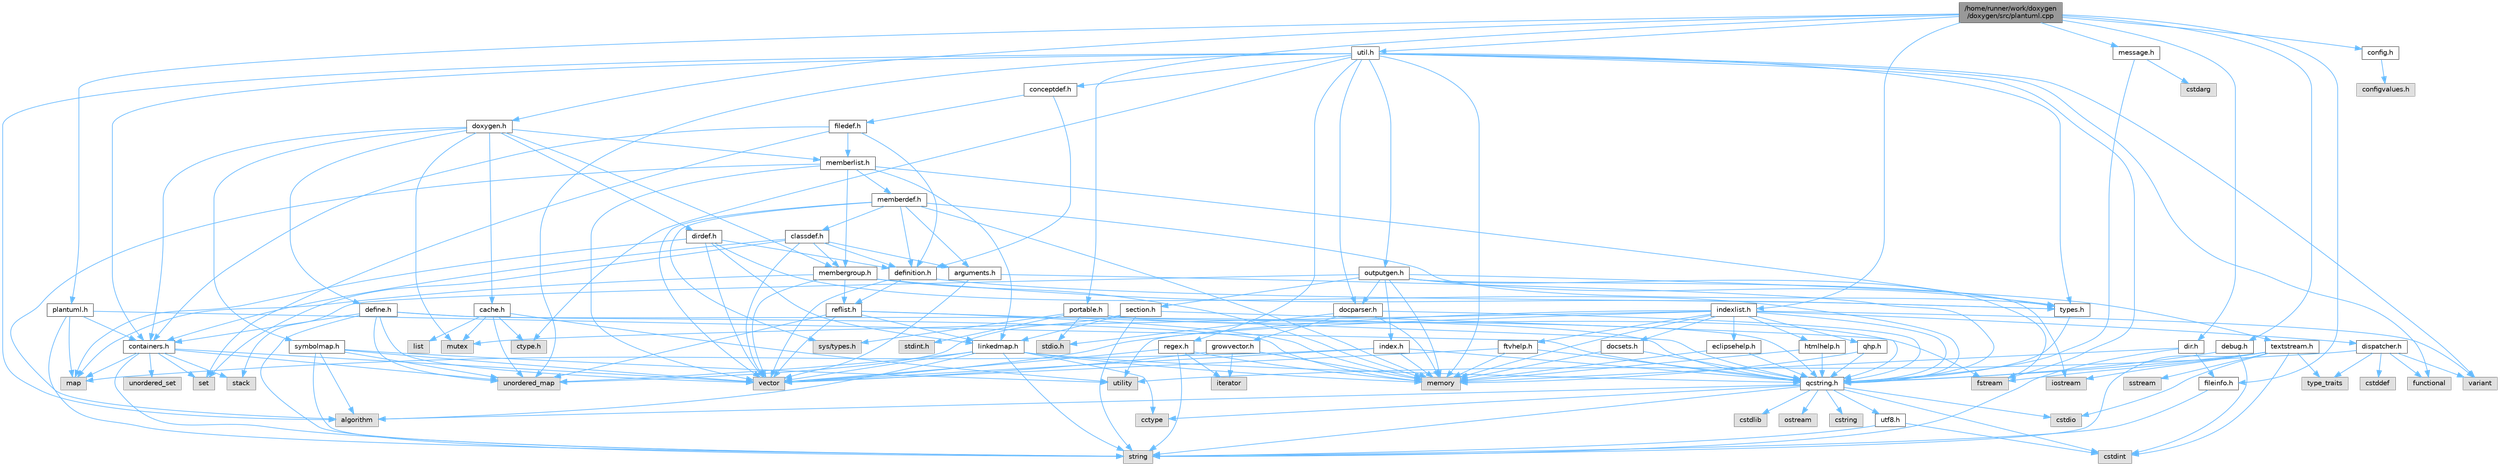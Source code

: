 digraph "/home/runner/work/doxygen/doxygen/src/plantuml.cpp"
{
 // INTERACTIVE_SVG=YES
 // LATEX_PDF_SIZE
  bgcolor="transparent";
  edge [fontname=Helvetica,fontsize=10,labelfontname=Helvetica,labelfontsize=10];
  node [fontname=Helvetica,fontsize=10,shape=box,height=0.2,width=0.4];
  Node1 [id="Node000001",label="/home/runner/work/doxygen\l/doxygen/src/plantuml.cpp",height=0.2,width=0.4,color="gray40", fillcolor="grey60", style="filled", fontcolor="black",tooltip=" "];
  Node1 -> Node2 [id="edge1_Node000001_Node000002",color="steelblue1",style="solid",tooltip=" "];
  Node2 [id="Node000002",label="plantuml.h",height=0.2,width=0.4,color="grey40", fillcolor="white", style="filled",URL="$d3/dde/plantuml_8h.html",tooltip=" "];
  Node2 -> Node3 [id="edge2_Node000002_Node000003",color="steelblue1",style="solid",tooltip=" "];
  Node3 [id="Node000003",label="map",height=0.2,width=0.4,color="grey60", fillcolor="#E0E0E0", style="filled",tooltip=" "];
  Node2 -> Node4 [id="edge3_Node000002_Node000004",color="steelblue1",style="solid",tooltip=" "];
  Node4 [id="Node000004",label="string",height=0.2,width=0.4,color="grey60", fillcolor="#E0E0E0", style="filled",tooltip=" "];
  Node2 -> Node5 [id="edge4_Node000002_Node000005",color="steelblue1",style="solid",tooltip=" "];
  Node5 [id="Node000005",label="containers.h",height=0.2,width=0.4,color="grey40", fillcolor="white", style="filled",URL="$d5/d75/containers_8h.html",tooltip=" "];
  Node5 -> Node6 [id="edge5_Node000005_Node000006",color="steelblue1",style="solid",tooltip=" "];
  Node6 [id="Node000006",label="vector",height=0.2,width=0.4,color="grey60", fillcolor="#E0E0E0", style="filled",tooltip=" "];
  Node5 -> Node4 [id="edge6_Node000005_Node000004",color="steelblue1",style="solid",tooltip=" "];
  Node5 -> Node7 [id="edge7_Node000005_Node000007",color="steelblue1",style="solid",tooltip=" "];
  Node7 [id="Node000007",label="set",height=0.2,width=0.4,color="grey60", fillcolor="#E0E0E0", style="filled",tooltip=" "];
  Node5 -> Node3 [id="edge8_Node000005_Node000003",color="steelblue1",style="solid",tooltip=" "];
  Node5 -> Node8 [id="edge9_Node000005_Node000008",color="steelblue1",style="solid",tooltip=" "];
  Node8 [id="Node000008",label="unordered_set",height=0.2,width=0.4,color="grey60", fillcolor="#E0E0E0", style="filled",tooltip=" "];
  Node5 -> Node9 [id="edge10_Node000005_Node000009",color="steelblue1",style="solid",tooltip=" "];
  Node9 [id="Node000009",label="unordered_map",height=0.2,width=0.4,color="grey60", fillcolor="#E0E0E0", style="filled",tooltip=" "];
  Node5 -> Node10 [id="edge11_Node000005_Node000010",color="steelblue1",style="solid",tooltip=" "];
  Node10 [id="Node000010",label="stack",height=0.2,width=0.4,color="grey60", fillcolor="#E0E0E0", style="filled",tooltip=" "];
  Node2 -> Node11 [id="edge12_Node000002_Node000011",color="steelblue1",style="solid",tooltip=" "];
  Node11 [id="Node000011",label="qcstring.h",height=0.2,width=0.4,color="grey40", fillcolor="white", style="filled",URL="$d7/d5c/qcstring_8h.html",tooltip=" "];
  Node11 -> Node4 [id="edge13_Node000011_Node000004",color="steelblue1",style="solid",tooltip=" "];
  Node11 -> Node12 [id="edge14_Node000011_Node000012",color="steelblue1",style="solid",tooltip=" "];
  Node12 [id="Node000012",label="algorithm",height=0.2,width=0.4,color="grey60", fillcolor="#E0E0E0", style="filled",tooltip=" "];
  Node11 -> Node13 [id="edge15_Node000011_Node000013",color="steelblue1",style="solid",tooltip=" "];
  Node13 [id="Node000013",label="cctype",height=0.2,width=0.4,color="grey60", fillcolor="#E0E0E0", style="filled",tooltip=" "];
  Node11 -> Node14 [id="edge16_Node000011_Node000014",color="steelblue1",style="solid",tooltip=" "];
  Node14 [id="Node000014",label="cstring",height=0.2,width=0.4,color="grey60", fillcolor="#E0E0E0", style="filled",tooltip=" "];
  Node11 -> Node15 [id="edge17_Node000011_Node000015",color="steelblue1",style="solid",tooltip=" "];
  Node15 [id="Node000015",label="cstdio",height=0.2,width=0.4,color="grey60", fillcolor="#E0E0E0", style="filled",tooltip=" "];
  Node11 -> Node16 [id="edge18_Node000011_Node000016",color="steelblue1",style="solid",tooltip=" "];
  Node16 [id="Node000016",label="cstdlib",height=0.2,width=0.4,color="grey60", fillcolor="#E0E0E0", style="filled",tooltip=" "];
  Node11 -> Node17 [id="edge19_Node000011_Node000017",color="steelblue1",style="solid",tooltip=" "];
  Node17 [id="Node000017",label="cstdint",height=0.2,width=0.4,color="grey60", fillcolor="#E0E0E0", style="filled",tooltip=" "];
  Node11 -> Node18 [id="edge20_Node000011_Node000018",color="steelblue1",style="solid",tooltip=" "];
  Node18 [id="Node000018",label="ostream",height=0.2,width=0.4,color="grey60", fillcolor="#E0E0E0", style="filled",tooltip=" "];
  Node11 -> Node19 [id="edge21_Node000011_Node000019",color="steelblue1",style="solid",tooltip=" "];
  Node19 [id="Node000019",label="utf8.h",height=0.2,width=0.4,color="grey40", fillcolor="white", style="filled",URL="$db/d7c/utf8_8h.html",tooltip="Various UTF8 related helper functions."];
  Node19 -> Node17 [id="edge22_Node000019_Node000017",color="steelblue1",style="solid",tooltip=" "];
  Node19 -> Node4 [id="edge23_Node000019_Node000004",color="steelblue1",style="solid",tooltip=" "];
  Node1 -> Node20 [id="edge24_Node000001_Node000020",color="steelblue1",style="solid",tooltip=" "];
  Node20 [id="Node000020",label="util.h",height=0.2,width=0.4,color="grey40", fillcolor="white", style="filled",URL="$d8/d3c/util_8h.html",tooltip="A bunch of utility functions."];
  Node20 -> Node21 [id="edge25_Node000020_Node000021",color="steelblue1",style="solid",tooltip=" "];
  Node21 [id="Node000021",label="memory",height=0.2,width=0.4,color="grey60", fillcolor="#E0E0E0", style="filled",tooltip=" "];
  Node20 -> Node9 [id="edge26_Node000020_Node000009",color="steelblue1",style="solid",tooltip=" "];
  Node20 -> Node12 [id="edge27_Node000020_Node000012",color="steelblue1",style="solid",tooltip=" "];
  Node20 -> Node22 [id="edge28_Node000020_Node000022",color="steelblue1",style="solid",tooltip=" "];
  Node22 [id="Node000022",label="functional",height=0.2,width=0.4,color="grey60", fillcolor="#E0E0E0", style="filled",tooltip=" "];
  Node20 -> Node23 [id="edge29_Node000020_Node000023",color="steelblue1",style="solid",tooltip=" "];
  Node23 [id="Node000023",label="fstream",height=0.2,width=0.4,color="grey60", fillcolor="#E0E0E0", style="filled",tooltip=" "];
  Node20 -> Node24 [id="edge30_Node000020_Node000024",color="steelblue1",style="solid",tooltip=" "];
  Node24 [id="Node000024",label="variant",height=0.2,width=0.4,color="grey60", fillcolor="#E0E0E0", style="filled",tooltip=" "];
  Node20 -> Node25 [id="edge31_Node000020_Node000025",color="steelblue1",style="solid",tooltip=" "];
  Node25 [id="Node000025",label="ctype.h",height=0.2,width=0.4,color="grey60", fillcolor="#E0E0E0", style="filled",tooltip=" "];
  Node20 -> Node26 [id="edge32_Node000020_Node000026",color="steelblue1",style="solid",tooltip=" "];
  Node26 [id="Node000026",label="types.h",height=0.2,width=0.4,color="grey40", fillcolor="white", style="filled",URL="$d9/d49/types_8h.html",tooltip="This file contains a number of basic enums and types."];
  Node26 -> Node11 [id="edge33_Node000026_Node000011",color="steelblue1",style="solid",tooltip=" "];
  Node20 -> Node27 [id="edge34_Node000020_Node000027",color="steelblue1",style="solid",tooltip=" "];
  Node27 [id="Node000027",label="docparser.h",height=0.2,width=0.4,color="grey40", fillcolor="white", style="filled",URL="$de/d9c/docparser_8h.html",tooltip=" "];
  Node27 -> Node28 [id="edge35_Node000027_Node000028",color="steelblue1",style="solid",tooltip=" "];
  Node28 [id="Node000028",label="stdio.h",height=0.2,width=0.4,color="grey60", fillcolor="#E0E0E0", style="filled",tooltip=" "];
  Node27 -> Node21 [id="edge36_Node000027_Node000021",color="steelblue1",style="solid",tooltip=" "];
  Node27 -> Node11 [id="edge37_Node000027_Node000011",color="steelblue1",style="solid",tooltip=" "];
  Node27 -> Node29 [id="edge38_Node000027_Node000029",color="steelblue1",style="solid",tooltip=" "];
  Node29 [id="Node000029",label="growvector.h",height=0.2,width=0.4,color="grey40", fillcolor="white", style="filled",URL="$d7/d50/growvector_8h.html",tooltip=" "];
  Node29 -> Node6 [id="edge39_Node000029_Node000006",color="steelblue1",style="solid",tooltip=" "];
  Node29 -> Node21 [id="edge40_Node000029_Node000021",color="steelblue1",style="solid",tooltip=" "];
  Node29 -> Node30 [id="edge41_Node000029_Node000030",color="steelblue1",style="solid",tooltip=" "];
  Node30 [id="Node000030",label="iterator",height=0.2,width=0.4,color="grey60", fillcolor="#E0E0E0", style="filled",tooltip=" "];
  Node20 -> Node5 [id="edge42_Node000020_Node000005",color="steelblue1",style="solid",tooltip=" "];
  Node20 -> Node31 [id="edge43_Node000020_Node000031",color="steelblue1",style="solid",tooltip=" "];
  Node31 [id="Node000031",label="outputgen.h",height=0.2,width=0.4,color="grey40", fillcolor="white", style="filled",URL="$df/d06/outputgen_8h.html",tooltip=" "];
  Node31 -> Node21 [id="edge44_Node000031_Node000021",color="steelblue1",style="solid",tooltip=" "];
  Node31 -> Node10 [id="edge45_Node000031_Node000010",color="steelblue1",style="solid",tooltip=" "];
  Node31 -> Node32 [id="edge46_Node000031_Node000032",color="steelblue1",style="solid",tooltip=" "];
  Node32 [id="Node000032",label="iostream",height=0.2,width=0.4,color="grey60", fillcolor="#E0E0E0", style="filled",tooltip=" "];
  Node31 -> Node23 [id="edge47_Node000031_Node000023",color="steelblue1",style="solid",tooltip=" "];
  Node31 -> Node26 [id="edge48_Node000031_Node000026",color="steelblue1",style="solid",tooltip=" "];
  Node31 -> Node33 [id="edge49_Node000031_Node000033",color="steelblue1",style="solid",tooltip=" "];
  Node33 [id="Node000033",label="index.h",height=0.2,width=0.4,color="grey40", fillcolor="white", style="filled",URL="$d1/db5/index_8h.html",tooltip=" "];
  Node33 -> Node21 [id="edge50_Node000033_Node000021",color="steelblue1",style="solid",tooltip=" "];
  Node33 -> Node6 [id="edge51_Node000033_Node000006",color="steelblue1",style="solid",tooltip=" "];
  Node33 -> Node3 [id="edge52_Node000033_Node000003",color="steelblue1",style="solid",tooltip=" "];
  Node33 -> Node11 [id="edge53_Node000033_Node000011",color="steelblue1",style="solid",tooltip=" "];
  Node31 -> Node34 [id="edge54_Node000031_Node000034",color="steelblue1",style="solid",tooltip=" "];
  Node34 [id="Node000034",label="section.h",height=0.2,width=0.4,color="grey40", fillcolor="white", style="filled",URL="$d1/d2a/section_8h.html",tooltip=" "];
  Node34 -> Node4 [id="edge55_Node000034_Node000004",color="steelblue1",style="solid",tooltip=" "];
  Node34 -> Node9 [id="edge56_Node000034_Node000009",color="steelblue1",style="solid",tooltip=" "];
  Node34 -> Node11 [id="edge57_Node000034_Node000011",color="steelblue1",style="solid",tooltip=" "];
  Node34 -> Node35 [id="edge58_Node000034_Node000035",color="steelblue1",style="solid",tooltip=" "];
  Node35 [id="Node000035",label="linkedmap.h",height=0.2,width=0.4,color="grey40", fillcolor="white", style="filled",URL="$da/de1/linkedmap_8h.html",tooltip=" "];
  Node35 -> Node9 [id="edge59_Node000035_Node000009",color="steelblue1",style="solid",tooltip=" "];
  Node35 -> Node6 [id="edge60_Node000035_Node000006",color="steelblue1",style="solid",tooltip=" "];
  Node35 -> Node21 [id="edge61_Node000035_Node000021",color="steelblue1",style="solid",tooltip=" "];
  Node35 -> Node4 [id="edge62_Node000035_Node000004",color="steelblue1",style="solid",tooltip=" "];
  Node35 -> Node12 [id="edge63_Node000035_Node000012",color="steelblue1",style="solid",tooltip=" "];
  Node35 -> Node13 [id="edge64_Node000035_Node000013",color="steelblue1",style="solid",tooltip=" "];
  Node35 -> Node11 [id="edge65_Node000035_Node000011",color="steelblue1",style="solid",tooltip=" "];
  Node31 -> Node36 [id="edge66_Node000031_Node000036",color="steelblue1",style="solid",tooltip=" "];
  Node36 [id="Node000036",label="textstream.h",height=0.2,width=0.4,color="grey40", fillcolor="white", style="filled",URL="$d4/d7d/textstream_8h.html",tooltip=" "];
  Node36 -> Node4 [id="edge67_Node000036_Node000004",color="steelblue1",style="solid",tooltip=" "];
  Node36 -> Node32 [id="edge68_Node000036_Node000032",color="steelblue1",style="solid",tooltip=" "];
  Node36 -> Node37 [id="edge69_Node000036_Node000037",color="steelblue1",style="solid",tooltip=" "];
  Node37 [id="Node000037",label="sstream",height=0.2,width=0.4,color="grey60", fillcolor="#E0E0E0", style="filled",tooltip=" "];
  Node36 -> Node17 [id="edge70_Node000036_Node000017",color="steelblue1",style="solid",tooltip=" "];
  Node36 -> Node15 [id="edge71_Node000036_Node000015",color="steelblue1",style="solid",tooltip=" "];
  Node36 -> Node23 [id="edge72_Node000036_Node000023",color="steelblue1",style="solid",tooltip=" "];
  Node36 -> Node38 [id="edge73_Node000036_Node000038",color="steelblue1",style="solid",tooltip=" "];
  Node38 [id="Node000038",label="type_traits",height=0.2,width=0.4,color="grey60", fillcolor="#E0E0E0", style="filled",tooltip=" "];
  Node36 -> Node11 [id="edge74_Node000036_Node000011",color="steelblue1",style="solid",tooltip=" "];
  Node31 -> Node27 [id="edge75_Node000031_Node000027",color="steelblue1",style="solid",tooltip=" "];
  Node20 -> Node39 [id="edge76_Node000020_Node000039",color="steelblue1",style="solid",tooltip=" "];
  Node39 [id="Node000039",label="regex.h",height=0.2,width=0.4,color="grey40", fillcolor="white", style="filled",URL="$d1/d21/regex_8h.html",tooltip=" "];
  Node39 -> Node21 [id="edge77_Node000039_Node000021",color="steelblue1",style="solid",tooltip=" "];
  Node39 -> Node4 [id="edge78_Node000039_Node000004",color="steelblue1",style="solid",tooltip=" "];
  Node39 -> Node6 [id="edge79_Node000039_Node000006",color="steelblue1",style="solid",tooltip=" "];
  Node39 -> Node30 [id="edge80_Node000039_Node000030",color="steelblue1",style="solid",tooltip=" "];
  Node20 -> Node40 [id="edge81_Node000020_Node000040",color="steelblue1",style="solid",tooltip=" "];
  Node40 [id="Node000040",label="conceptdef.h",height=0.2,width=0.4,color="grey40", fillcolor="white", style="filled",URL="$da/df1/conceptdef_8h.html",tooltip=" "];
  Node40 -> Node41 [id="edge82_Node000040_Node000041",color="steelblue1",style="solid",tooltip=" "];
  Node41 [id="Node000041",label="definition.h",height=0.2,width=0.4,color="grey40", fillcolor="white", style="filled",URL="$df/da1/definition_8h.html",tooltip=" "];
  Node41 -> Node6 [id="edge83_Node000041_Node000006",color="steelblue1",style="solid",tooltip=" "];
  Node41 -> Node26 [id="edge84_Node000041_Node000026",color="steelblue1",style="solid",tooltip=" "];
  Node41 -> Node42 [id="edge85_Node000041_Node000042",color="steelblue1",style="solid",tooltip=" "];
  Node42 [id="Node000042",label="reflist.h",height=0.2,width=0.4,color="grey40", fillcolor="white", style="filled",URL="$d1/d02/reflist_8h.html",tooltip=" "];
  Node42 -> Node6 [id="edge86_Node000042_Node000006",color="steelblue1",style="solid",tooltip=" "];
  Node42 -> Node9 [id="edge87_Node000042_Node000009",color="steelblue1",style="solid",tooltip=" "];
  Node42 -> Node21 [id="edge88_Node000042_Node000021",color="steelblue1",style="solid",tooltip=" "];
  Node42 -> Node11 [id="edge89_Node000042_Node000011",color="steelblue1",style="solid",tooltip=" "];
  Node42 -> Node35 [id="edge90_Node000042_Node000035",color="steelblue1",style="solid",tooltip=" "];
  Node40 -> Node43 [id="edge91_Node000040_Node000043",color="steelblue1",style="solid",tooltip=" "];
  Node43 [id="Node000043",label="filedef.h",height=0.2,width=0.4,color="grey40", fillcolor="white", style="filled",URL="$d4/d3a/filedef_8h.html",tooltip=" "];
  Node43 -> Node7 [id="edge92_Node000043_Node000007",color="steelblue1",style="solid",tooltip=" "];
  Node43 -> Node41 [id="edge93_Node000043_Node000041",color="steelblue1",style="solid",tooltip=" "];
  Node43 -> Node44 [id="edge94_Node000043_Node000044",color="steelblue1",style="solid",tooltip=" "];
  Node44 [id="Node000044",label="memberlist.h",height=0.2,width=0.4,color="grey40", fillcolor="white", style="filled",URL="$dd/d78/memberlist_8h.html",tooltip=" "];
  Node44 -> Node6 [id="edge95_Node000044_Node000006",color="steelblue1",style="solid",tooltip=" "];
  Node44 -> Node12 [id="edge96_Node000044_Node000012",color="steelblue1",style="solid",tooltip=" "];
  Node44 -> Node45 [id="edge97_Node000044_Node000045",color="steelblue1",style="solid",tooltip=" "];
  Node45 [id="Node000045",label="memberdef.h",height=0.2,width=0.4,color="grey40", fillcolor="white", style="filled",URL="$d4/d46/memberdef_8h.html",tooltip=" "];
  Node45 -> Node6 [id="edge98_Node000045_Node000006",color="steelblue1",style="solid",tooltip=" "];
  Node45 -> Node21 [id="edge99_Node000045_Node000021",color="steelblue1",style="solid",tooltip=" "];
  Node45 -> Node46 [id="edge100_Node000045_Node000046",color="steelblue1",style="solid",tooltip=" "];
  Node46 [id="Node000046",label="sys/types.h",height=0.2,width=0.4,color="grey60", fillcolor="#E0E0E0", style="filled",tooltip=" "];
  Node45 -> Node26 [id="edge101_Node000045_Node000026",color="steelblue1",style="solid",tooltip=" "];
  Node45 -> Node41 [id="edge102_Node000045_Node000041",color="steelblue1",style="solid",tooltip=" "];
  Node45 -> Node47 [id="edge103_Node000045_Node000047",color="steelblue1",style="solid",tooltip=" "];
  Node47 [id="Node000047",label="arguments.h",height=0.2,width=0.4,color="grey40", fillcolor="white", style="filled",URL="$df/d9b/arguments_8h.html",tooltip=" "];
  Node47 -> Node6 [id="edge104_Node000047_Node000006",color="steelblue1",style="solid",tooltip=" "];
  Node47 -> Node11 [id="edge105_Node000047_Node000011",color="steelblue1",style="solid",tooltip=" "];
  Node45 -> Node48 [id="edge106_Node000045_Node000048",color="steelblue1",style="solid",tooltip=" "];
  Node48 [id="Node000048",label="classdef.h",height=0.2,width=0.4,color="grey40", fillcolor="white", style="filled",URL="$d1/da6/classdef_8h.html",tooltip=" "];
  Node48 -> Node6 [id="edge107_Node000048_Node000006",color="steelblue1",style="solid",tooltip=" "];
  Node48 -> Node7 [id="edge108_Node000048_Node000007",color="steelblue1",style="solid",tooltip=" "];
  Node48 -> Node5 [id="edge109_Node000048_Node000005",color="steelblue1",style="solid",tooltip=" "];
  Node48 -> Node41 [id="edge110_Node000048_Node000041",color="steelblue1",style="solid",tooltip=" "];
  Node48 -> Node47 [id="edge111_Node000048_Node000047",color="steelblue1",style="solid",tooltip=" "];
  Node48 -> Node49 [id="edge112_Node000048_Node000049",color="steelblue1",style="solid",tooltip=" "];
  Node49 [id="Node000049",label="membergroup.h",height=0.2,width=0.4,color="grey40", fillcolor="white", style="filled",URL="$d9/d11/membergroup_8h.html",tooltip=" "];
  Node49 -> Node6 [id="edge113_Node000049_Node000006",color="steelblue1",style="solid",tooltip=" "];
  Node49 -> Node3 [id="edge114_Node000049_Node000003",color="steelblue1",style="solid",tooltip=" "];
  Node49 -> Node21 [id="edge115_Node000049_Node000021",color="steelblue1",style="solid",tooltip=" "];
  Node49 -> Node26 [id="edge116_Node000049_Node000026",color="steelblue1",style="solid",tooltip=" "];
  Node49 -> Node42 [id="edge117_Node000049_Node000042",color="steelblue1",style="solid",tooltip=" "];
  Node44 -> Node35 [id="edge118_Node000044_Node000035",color="steelblue1",style="solid",tooltip=" "];
  Node44 -> Node26 [id="edge119_Node000044_Node000026",color="steelblue1",style="solid",tooltip=" "];
  Node44 -> Node49 [id="edge120_Node000044_Node000049",color="steelblue1",style="solid",tooltip=" "];
  Node43 -> Node5 [id="edge121_Node000043_Node000005",color="steelblue1",style="solid",tooltip=" "];
  Node1 -> Node50 [id="edge122_Node000001_Node000050",color="steelblue1",style="solid",tooltip=" "];
  Node50 [id="Node000050",label="portable.h",height=0.2,width=0.4,color="grey40", fillcolor="white", style="filled",URL="$d2/de2/portable_8h.html",tooltip="Portable versions of functions that are platform dependent."];
  Node50 -> Node28 [id="edge123_Node000050_Node000028",color="steelblue1",style="solid",tooltip=" "];
  Node50 -> Node46 [id="edge124_Node000050_Node000046",color="steelblue1",style="solid",tooltip=" "];
  Node50 -> Node51 [id="edge125_Node000050_Node000051",color="steelblue1",style="solid",tooltip=" "];
  Node51 [id="Node000051",label="stdint.h",height=0.2,width=0.4,color="grey60", fillcolor="#E0E0E0", style="filled",tooltip=" "];
  Node50 -> Node23 [id="edge126_Node000050_Node000023",color="steelblue1",style="solid",tooltip=" "];
  Node50 -> Node11 [id="edge127_Node000050_Node000011",color="steelblue1",style="solid",tooltip=" "];
  Node1 -> Node52 [id="edge128_Node000001_Node000052",color="steelblue1",style="solid",tooltip=" "];
  Node52 [id="Node000052",label="config.h",height=0.2,width=0.4,color="grey40", fillcolor="white", style="filled",URL="$db/d16/config_8h.html",tooltip=" "];
  Node52 -> Node53 [id="edge129_Node000052_Node000053",color="steelblue1",style="solid",tooltip=" "];
  Node53 [id="Node000053",label="configvalues.h",height=0.2,width=0.4,color="grey60", fillcolor="#E0E0E0", style="filled",tooltip=" "];
  Node1 -> Node54 [id="edge130_Node000001_Node000054",color="steelblue1",style="solid",tooltip=" "];
  Node54 [id="Node000054",label="doxygen.h",height=0.2,width=0.4,color="grey40", fillcolor="white", style="filled",URL="$d1/da1/doxygen_8h.html",tooltip=" "];
  Node54 -> Node55 [id="edge131_Node000054_Node000055",color="steelblue1",style="solid",tooltip=" "];
  Node55 [id="Node000055",label="mutex",height=0.2,width=0.4,color="grey60", fillcolor="#E0E0E0", style="filled",tooltip=" "];
  Node54 -> Node5 [id="edge132_Node000054_Node000005",color="steelblue1",style="solid",tooltip=" "];
  Node54 -> Node49 [id="edge133_Node000054_Node000049",color="steelblue1",style="solid",tooltip=" "];
  Node54 -> Node56 [id="edge134_Node000054_Node000056",color="steelblue1",style="solid",tooltip=" "];
  Node56 [id="Node000056",label="dirdef.h",height=0.2,width=0.4,color="grey40", fillcolor="white", style="filled",URL="$d6/d15/dirdef_8h.html",tooltip=" "];
  Node56 -> Node6 [id="edge135_Node000056_Node000006",color="steelblue1",style="solid",tooltip=" "];
  Node56 -> Node3 [id="edge136_Node000056_Node000003",color="steelblue1",style="solid",tooltip=" "];
  Node56 -> Node11 [id="edge137_Node000056_Node000011",color="steelblue1",style="solid",tooltip=" "];
  Node56 -> Node35 [id="edge138_Node000056_Node000035",color="steelblue1",style="solid",tooltip=" "];
  Node56 -> Node41 [id="edge139_Node000056_Node000041",color="steelblue1",style="solid",tooltip=" "];
  Node54 -> Node44 [id="edge140_Node000054_Node000044",color="steelblue1",style="solid",tooltip=" "];
  Node54 -> Node57 [id="edge141_Node000054_Node000057",color="steelblue1",style="solid",tooltip=" "];
  Node57 [id="Node000057",label="define.h",height=0.2,width=0.4,color="grey40", fillcolor="white", style="filled",URL="$df/d67/define_8h.html",tooltip=" "];
  Node57 -> Node6 [id="edge142_Node000057_Node000006",color="steelblue1",style="solid",tooltip=" "];
  Node57 -> Node21 [id="edge143_Node000057_Node000021",color="steelblue1",style="solid",tooltip=" "];
  Node57 -> Node4 [id="edge144_Node000057_Node000004",color="steelblue1",style="solid",tooltip=" "];
  Node57 -> Node9 [id="edge145_Node000057_Node000009",color="steelblue1",style="solid",tooltip=" "];
  Node57 -> Node11 [id="edge146_Node000057_Node000011",color="steelblue1",style="solid",tooltip=" "];
  Node57 -> Node5 [id="edge147_Node000057_Node000005",color="steelblue1",style="solid",tooltip=" "];
  Node54 -> Node58 [id="edge148_Node000054_Node000058",color="steelblue1",style="solid",tooltip=" "];
  Node58 [id="Node000058",label="cache.h",height=0.2,width=0.4,color="grey40", fillcolor="white", style="filled",URL="$d3/d26/cache_8h.html",tooltip=" "];
  Node58 -> Node59 [id="edge149_Node000058_Node000059",color="steelblue1",style="solid",tooltip=" "];
  Node59 [id="Node000059",label="list",height=0.2,width=0.4,color="grey60", fillcolor="#E0E0E0", style="filled",tooltip=" "];
  Node58 -> Node9 [id="edge150_Node000058_Node000009",color="steelblue1",style="solid",tooltip=" "];
  Node58 -> Node55 [id="edge151_Node000058_Node000055",color="steelblue1",style="solid",tooltip=" "];
  Node58 -> Node60 [id="edge152_Node000058_Node000060",color="steelblue1",style="solid",tooltip=" "];
  Node60 [id="Node000060",label="utility",height=0.2,width=0.4,color="grey60", fillcolor="#E0E0E0", style="filled",tooltip=" "];
  Node58 -> Node25 [id="edge153_Node000058_Node000025",color="steelblue1",style="solid",tooltip=" "];
  Node54 -> Node61 [id="edge154_Node000054_Node000061",color="steelblue1",style="solid",tooltip=" "];
  Node61 [id="Node000061",label="symbolmap.h",height=0.2,width=0.4,color="grey40", fillcolor="white", style="filled",URL="$d7/ddd/symbolmap_8h.html",tooltip=" "];
  Node61 -> Node12 [id="edge155_Node000061_Node000012",color="steelblue1",style="solid",tooltip=" "];
  Node61 -> Node9 [id="edge156_Node000061_Node000009",color="steelblue1",style="solid",tooltip=" "];
  Node61 -> Node6 [id="edge157_Node000061_Node000006",color="steelblue1",style="solid",tooltip=" "];
  Node61 -> Node4 [id="edge158_Node000061_Node000004",color="steelblue1",style="solid",tooltip=" "];
  Node61 -> Node60 [id="edge159_Node000061_Node000060",color="steelblue1",style="solid",tooltip=" "];
  Node1 -> Node62 [id="edge160_Node000001_Node000062",color="steelblue1",style="solid",tooltip=" "];
  Node62 [id="Node000062",label="message.h",height=0.2,width=0.4,color="grey40", fillcolor="white", style="filled",URL="$d2/d0d/message_8h.html",tooltip=" "];
  Node62 -> Node63 [id="edge161_Node000062_Node000063",color="steelblue1",style="solid",tooltip=" "];
  Node63 [id="Node000063",label="cstdarg",height=0.2,width=0.4,color="grey60", fillcolor="#E0E0E0", style="filled",tooltip=" "];
  Node62 -> Node11 [id="edge162_Node000062_Node000011",color="steelblue1",style="solid",tooltip=" "];
  Node1 -> Node64 [id="edge163_Node000001_Node000064",color="steelblue1",style="solid",tooltip=" "];
  Node64 [id="Node000064",label="debug.h",height=0.2,width=0.4,color="grey40", fillcolor="white", style="filled",URL="$db/d16/debug_8h.html",tooltip=" "];
  Node64 -> Node17 [id="edge164_Node000064_Node000017",color="steelblue1",style="solid",tooltip=" "];
  Node64 -> Node11 [id="edge165_Node000064_Node000011",color="steelblue1",style="solid",tooltip=" "];
  Node1 -> Node65 [id="edge166_Node000001_Node000065",color="steelblue1",style="solid",tooltip=" "];
  Node65 [id="Node000065",label="fileinfo.h",height=0.2,width=0.4,color="grey40", fillcolor="white", style="filled",URL="$df/d45/fileinfo_8h.html",tooltip=" "];
  Node65 -> Node4 [id="edge167_Node000065_Node000004",color="steelblue1",style="solid",tooltip=" "];
  Node1 -> Node66 [id="edge168_Node000001_Node000066",color="steelblue1",style="solid",tooltip=" "];
  Node66 [id="Node000066",label="dir.h",height=0.2,width=0.4,color="grey40", fillcolor="white", style="filled",URL="$df/d9c/dir_8h.html",tooltip=" "];
  Node66 -> Node4 [id="edge169_Node000066_Node000004",color="steelblue1",style="solid",tooltip=" "];
  Node66 -> Node21 [id="edge170_Node000066_Node000021",color="steelblue1",style="solid",tooltip=" "];
  Node66 -> Node65 [id="edge171_Node000066_Node000065",color="steelblue1",style="solid",tooltip=" "];
  Node1 -> Node67 [id="edge172_Node000001_Node000067",color="steelblue1",style="solid",tooltip=" "];
  Node67 [id="Node000067",label="indexlist.h",height=0.2,width=0.4,color="grey40", fillcolor="white", style="filled",URL="$d5/d61/indexlist_8h.html",tooltip=" "];
  Node67 -> Node60 [id="edge173_Node000067_Node000060",color="steelblue1",style="solid",tooltip=" "];
  Node67 -> Node6 [id="edge174_Node000067_Node000006",color="steelblue1",style="solid",tooltip=" "];
  Node67 -> Node21 [id="edge175_Node000067_Node000021",color="steelblue1",style="solid",tooltip=" "];
  Node67 -> Node55 [id="edge176_Node000067_Node000055",color="steelblue1",style="solid",tooltip=" "];
  Node67 -> Node24 [id="edge177_Node000067_Node000024",color="steelblue1",style="solid",tooltip=" "];
  Node67 -> Node11 [id="edge178_Node000067_Node000011",color="steelblue1",style="solid",tooltip=" "];
  Node67 -> Node68 [id="edge179_Node000067_Node000068",color="steelblue1",style="solid",tooltip=" "];
  Node68 [id="Node000068",label="dispatcher.h",height=0.2,width=0.4,color="grey40", fillcolor="white", style="filled",URL="$da/d73/dispatcher_8h.html",tooltip=" "];
  Node68 -> Node69 [id="edge180_Node000068_Node000069",color="steelblue1",style="solid",tooltip=" "];
  Node69 [id="Node000069",label="cstddef",height=0.2,width=0.4,color="grey60", fillcolor="#E0E0E0", style="filled",tooltip=" "];
  Node68 -> Node60 [id="edge181_Node000068_Node000060",color="steelblue1",style="solid",tooltip=" "];
  Node68 -> Node22 [id="edge182_Node000068_Node000022",color="steelblue1",style="solid",tooltip=" "];
  Node68 -> Node24 [id="edge183_Node000068_Node000024",color="steelblue1",style="solid",tooltip=" "];
  Node68 -> Node38 [id="edge184_Node000068_Node000038",color="steelblue1",style="solid",tooltip=" "];
  Node67 -> Node70 [id="edge185_Node000067_Node000070",color="steelblue1",style="solid",tooltip=" "];
  Node70 [id="Node000070",label="docsets.h",height=0.2,width=0.4,color="grey40", fillcolor="white", style="filled",URL="$d1/db2/docsets_8h.html",tooltip=" "];
  Node70 -> Node21 [id="edge186_Node000070_Node000021",color="steelblue1",style="solid",tooltip=" "];
  Node70 -> Node11 [id="edge187_Node000070_Node000011",color="steelblue1",style="solid",tooltip=" "];
  Node67 -> Node71 [id="edge188_Node000067_Node000071",color="steelblue1",style="solid",tooltip=" "];
  Node71 [id="Node000071",label="eclipsehelp.h",height=0.2,width=0.4,color="grey40", fillcolor="white", style="filled",URL="$db/d9e/eclipsehelp_8h.html",tooltip=" "];
  Node71 -> Node21 [id="edge189_Node000071_Node000021",color="steelblue1",style="solid",tooltip=" "];
  Node71 -> Node11 [id="edge190_Node000071_Node000011",color="steelblue1",style="solid",tooltip=" "];
  Node67 -> Node72 [id="edge191_Node000067_Node000072",color="steelblue1",style="solid",tooltip=" "];
  Node72 [id="Node000072",label="ftvhelp.h",height=0.2,width=0.4,color="grey40", fillcolor="white", style="filled",URL="$d2/d4a/ftvhelp_8h.html",tooltip=" "];
  Node72 -> Node21 [id="edge192_Node000072_Node000021",color="steelblue1",style="solid",tooltip=" "];
  Node72 -> Node6 [id="edge193_Node000072_Node000006",color="steelblue1",style="solid",tooltip=" "];
  Node72 -> Node11 [id="edge194_Node000072_Node000011",color="steelblue1",style="solid",tooltip=" "];
  Node67 -> Node73 [id="edge195_Node000067_Node000073",color="steelblue1",style="solid",tooltip=" "];
  Node73 [id="Node000073",label="htmlhelp.h",height=0.2,width=0.4,color="grey40", fillcolor="white", style="filled",URL="$d8/dc3/htmlhelp_8h.html",tooltip=" "];
  Node73 -> Node21 [id="edge196_Node000073_Node000021",color="steelblue1",style="solid",tooltip=" "];
  Node73 -> Node11 [id="edge197_Node000073_Node000011",color="steelblue1",style="solid",tooltip=" "];
  Node67 -> Node74 [id="edge198_Node000067_Node000074",color="steelblue1",style="solid",tooltip=" "];
  Node74 [id="Node000074",label="qhp.h",height=0.2,width=0.4,color="grey40", fillcolor="white", style="filled",URL="$dc/d20/qhp_8h.html",tooltip=" "];
  Node74 -> Node21 [id="edge199_Node000074_Node000021",color="steelblue1",style="solid",tooltip=" "];
  Node74 -> Node11 [id="edge200_Node000074_Node000011",color="steelblue1",style="solid",tooltip=" "];
}
